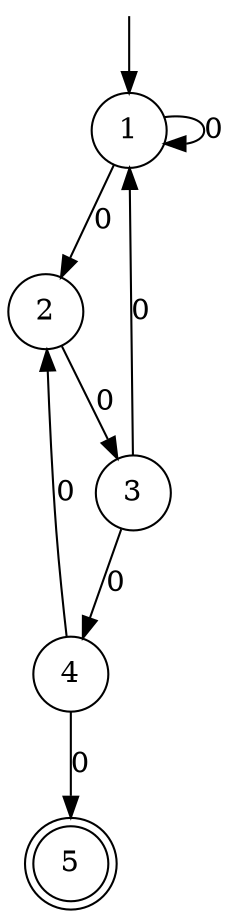 digraph G {
	node [shape = point, color=white, fontcolor=white]; start;
	node [shape = circle, color=black, fontcolor=black]; 1; 2; 3; 4;
	node [shape = doublecircle, color=black, fontcolor=black]; 5;
	start -> 1 [label=""];
	1 -> 1 [label="0"];
	1 -> 2 [label="0"];
	2 -> 3 [label="0"];
	3 -> 1 [label="0"];
	3 -> 4 [label="0"];
	4 -> 2 [label="0"];
	4 -> 5 [label="0"];
}
